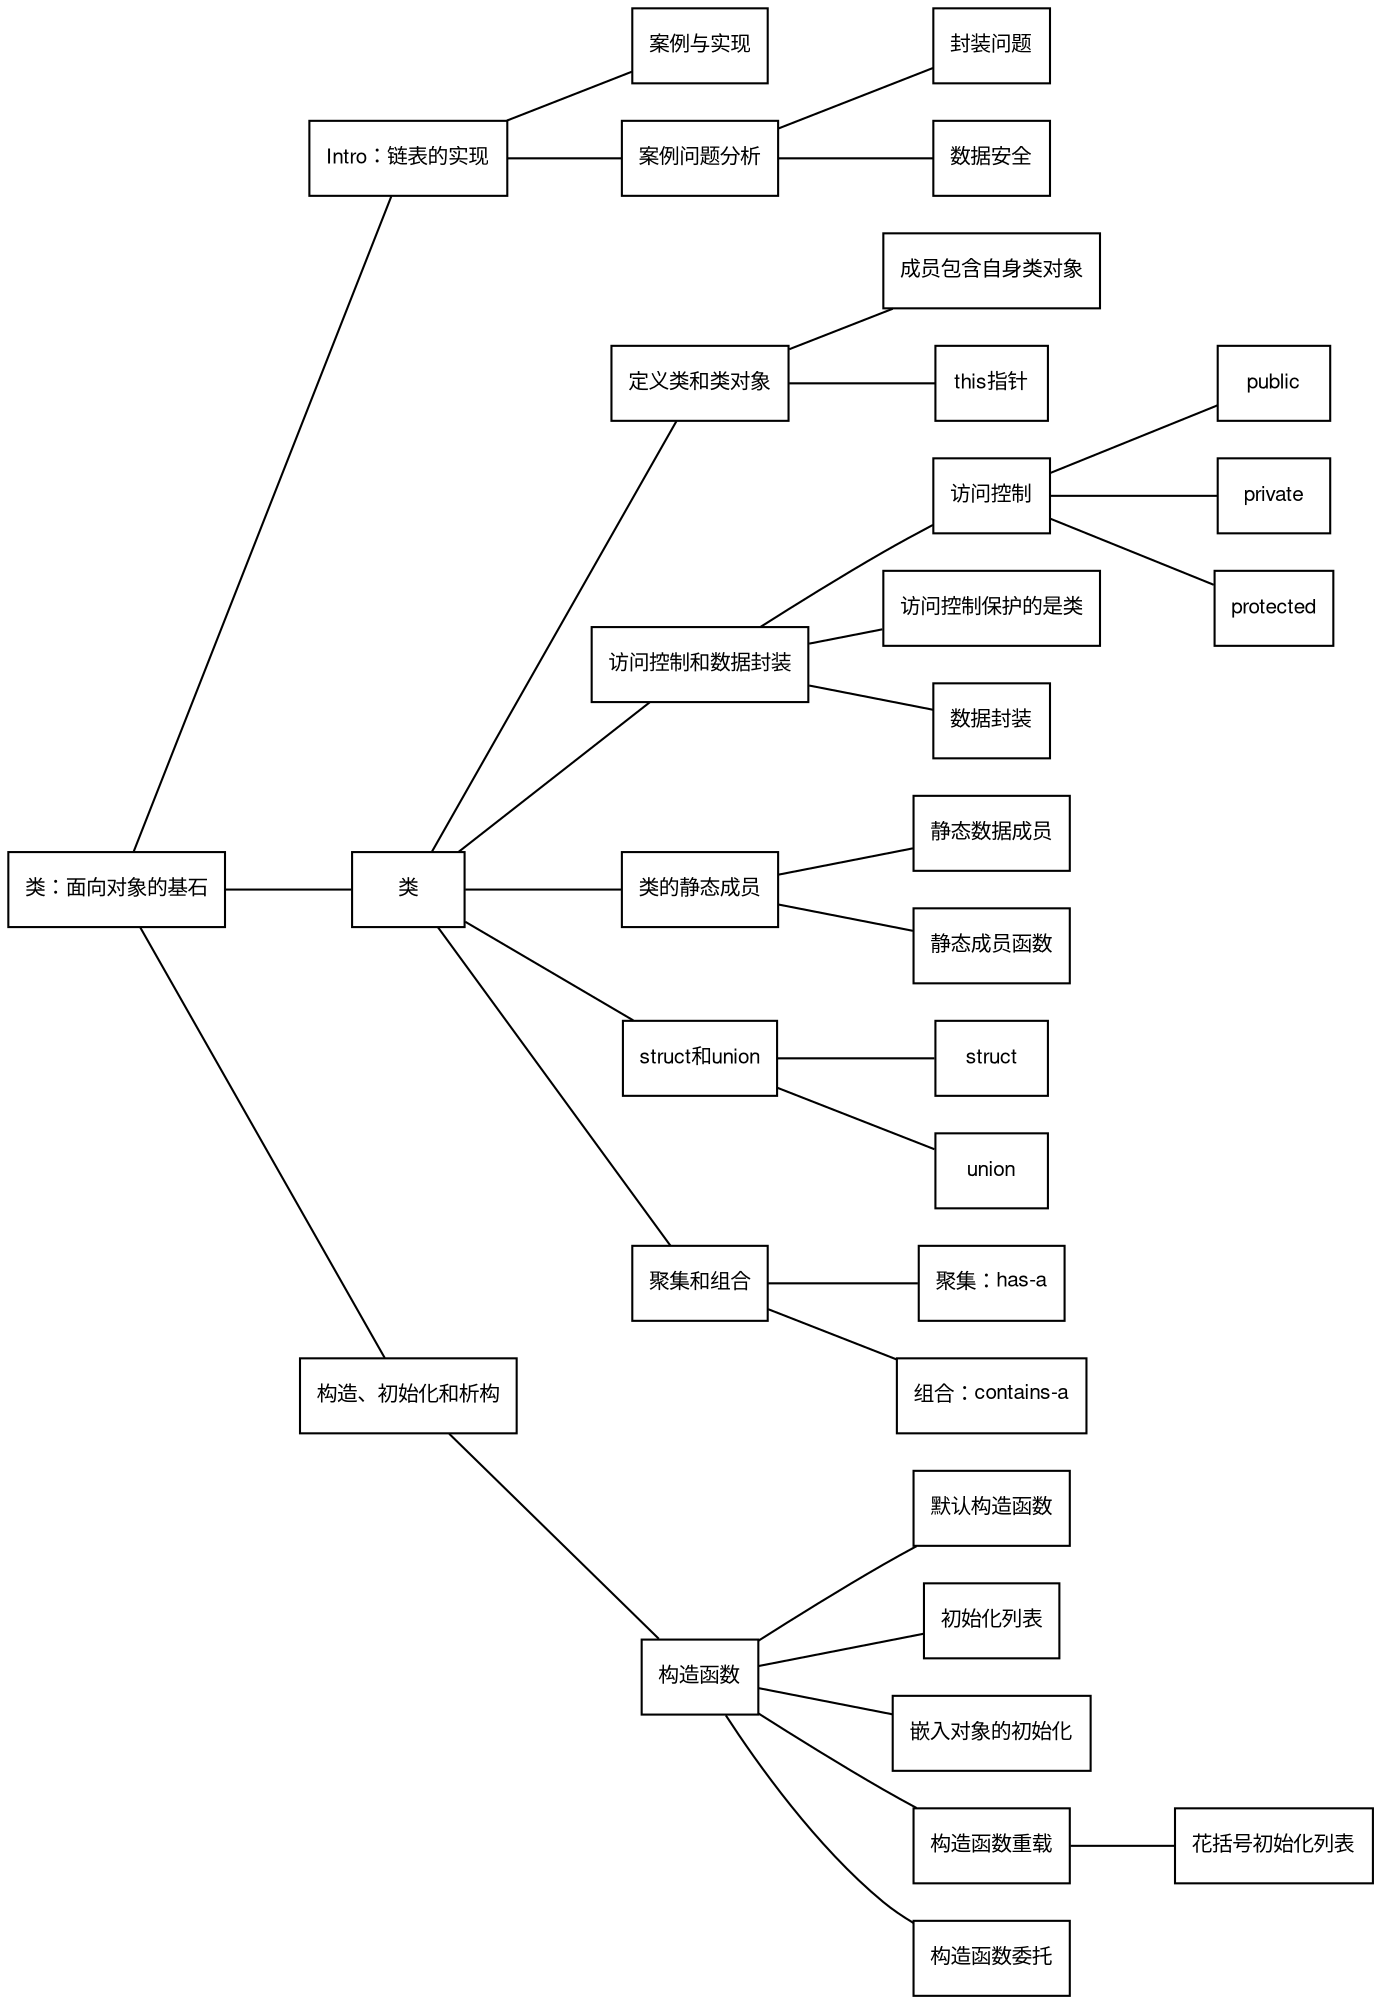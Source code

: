 graph g {
    fontname="Helvetica,Arial,sans-serif"
    node [fontname="Helvetica,Arial,sans-serif"]
    edge [fontname="Helvetica,Arial,sans-serif"]
    rankdir="LR"
    node [fontsize=10, shape=box, height=0.5]
    edge [arrowhead=none, weight=50,constraint=true,weight=1000]
    "title" [ label="类：面向对象的基石" ]
    "title1" [ label="Intro：链表的实现" ]
    "title1.1" [ label="案例与实现" ]
    "title1.2" [ label="案例问题分析" ]
    "note1.2.1" [ label="封装问题" ]
    "note1.2.2" [ label="数据安全" ]
    "title1.2" -- "note1.2.1"
    "title1.2" -- "note1.2.2" 
    "title1" -- "title1.1"
    "title1" -- "title1.2"
    "title" -- "title1" 
    "title2" [ label="类" ]
    "title" -- "title2"
    "title2.1" [ label="定义类和类对象" ]
    "note2.1.1" [ label="成员包含自身类对象" ]
    "note2.1.2" [ label="this指针" ]
    "title2.1" -- "note2.1.1"
    "title2.1" -- "note2.1.2"
    "title2.2" [ label="访问控制和数据封装" ]
    "note2.2.1" [ label="访问控制" ]
    "note2.2.1.1" [ label="public" ]
    "note2.2.1.2" [ label="private" ]
    "note2.2.1.3" [ label="protected" ]
    "note2.2.1" -- "note2.2.1.1"
    "note2.2.1" -- "note2.2.1.2"
    "note2.2.1" -- "note2.2.1.3"
    "note2.2.2" [ label="访问控制保护的是类" ]
    "note2.2.3" [ label="数据封装" ]
    "title2" -- "title2.1"
    "title2" -- "title2.2"
    "title2.2" -- "note2.2.1"
    "title2.2" -- "note2.2.2"
    "title2.2" -- "note2.2.3"
    "title2.3" [ label="类的静态成员" ]
    "note2.3.1" [ label="静态数据成员" ]
    "note2.3.2" [ label="静态成员函数" ]
    "title2" -- "title2.3"
    "title2.3" -- "note2.3.1"
    "title2.3" -- "note2.3.2"
    "title2.4" [ label="struct和union" ]
    "note2.4.1" [ label="struct" ]
    "note2.4.2" [ label="union" ]
    "title2" -- "title2.4"
    "title2.4" -- "note2.4.1"
    "title2.4" -- "note2.4.2"
    "title2.5" [ label="聚集和组合" ]
    "note2.5.1" [ label="聚集：has-a" ]
    "note2.5.2" [ label="组合：contains-a" ]
    "title2" -- "title2.5"
    "title2.5" -- "note2.5.1"
    "title2.5" -- "note2.5.2"
    "title3" [ label="构造、初始化和析构" ]
    "title" -- "title3"
    "title3.1" [ label="构造函数" ]
    "note3.1.1" [ label="默认构造函数" ]
    "note3.1.2" [ label="初始化列表" ]
    "note3.1.3" [ label="嵌入对象的初始化" ]
    "note3.1.4" [ label="构造函数重载" ]
    "note3.1.4.1" [ label="花括号初始化列表" ]
    "note3.1.4" -- "note3.1.4.1"
    "note3.1.5" [ label="构造函数委托" ]
    "title3" -- "title3.1"
    "title3.1" -- "note3.1.1"
    "title3.1" -- "note3.1.2"
    "title3.1" -- "note3.1.3"
    "title3.1" -- "note3.1.4"
    "title3.1" -- "note3.1.5"
}